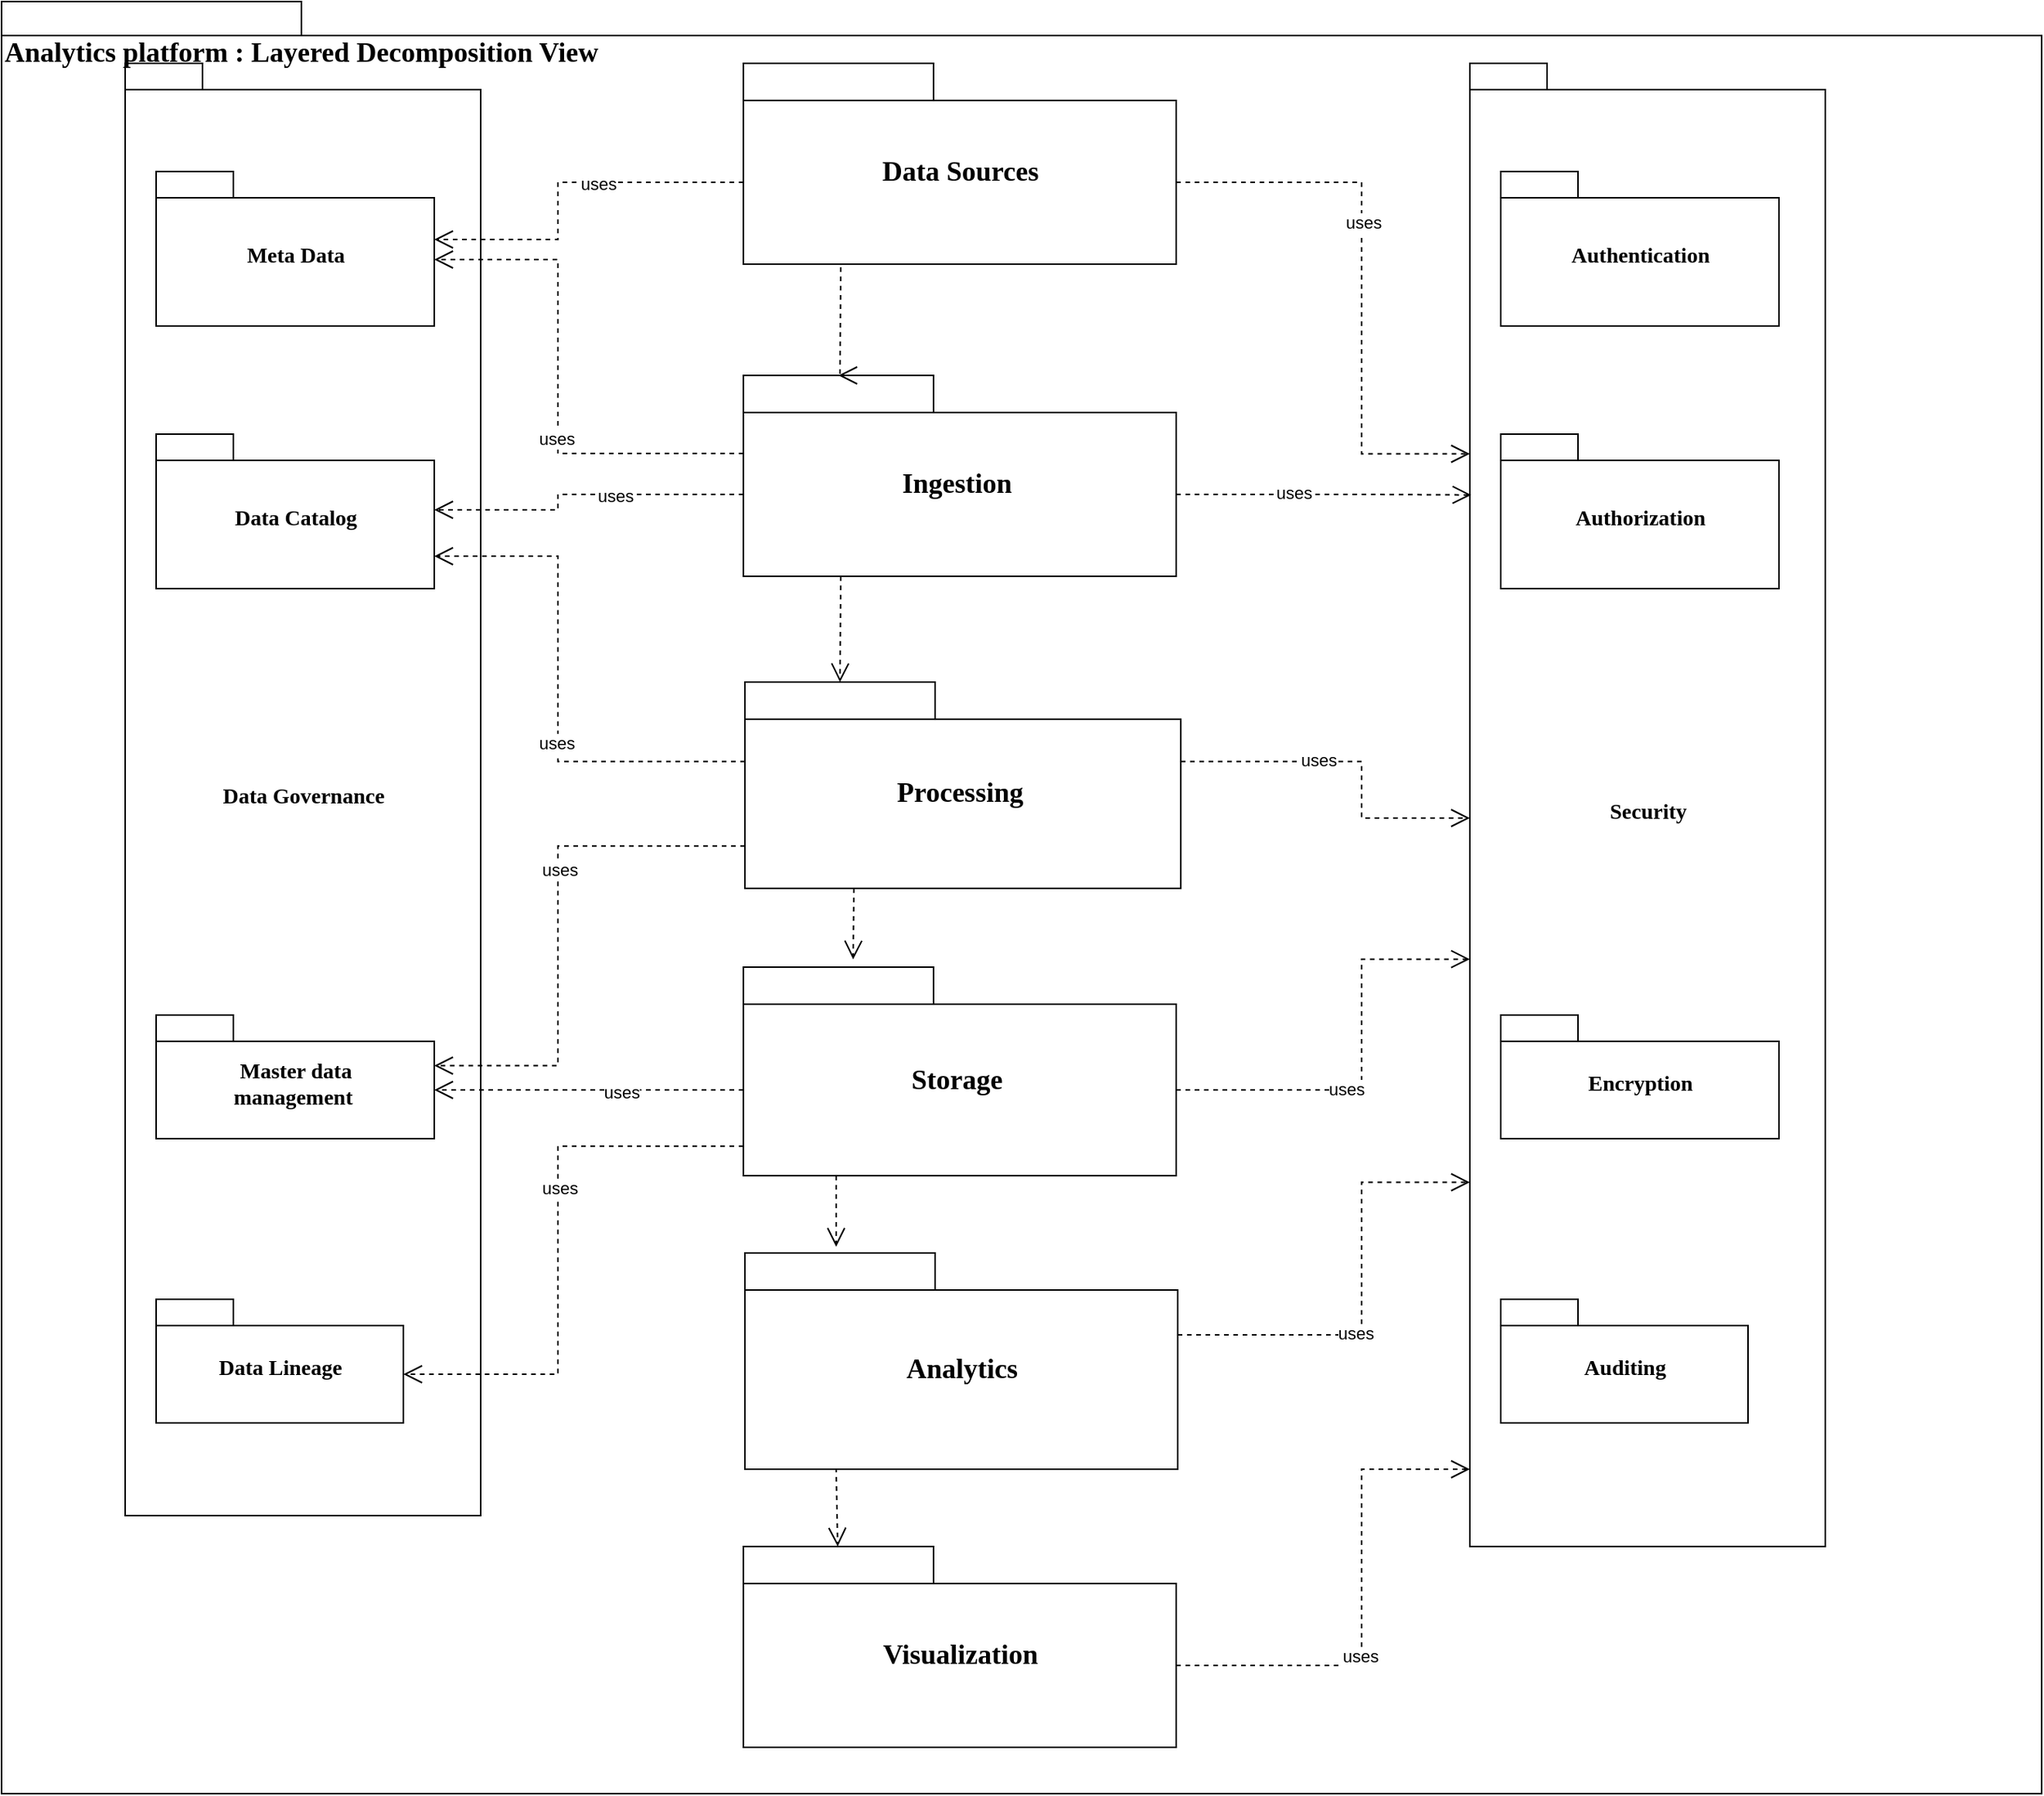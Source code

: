 <mxfile version="21.5.0" type="github">
  <diagram name="Page-1" id="b5b7bab2-c9e2-2cf4-8b2a-24fd1a2a6d21">
    <mxGraphModel dx="1395" dy="630" grid="1" gridSize="10" guides="1" tooltips="1" connect="1" arrows="1" fold="1" page="1" pageScale="1" pageWidth="827" pageHeight="1169" background="none" math="0" shadow="0">
      <root>
        <mxCell id="0" />
        <mxCell id="1" parent="0" />
        <mxCell id="6e0c8c40b5770093-72" value="" style="shape=folder;fontStyle=1;spacingTop=10;tabWidth=194;tabHeight=22;tabPosition=left;html=1;rounded=0;shadow=0;comic=0;labelBackgroundColor=none;strokeWidth=1;fillColor=none;fontFamily=Verdana;fontSize=10;align=center;" parent="1" vertex="1">
          <mxGeometry x="200" y="40" width="1320" height="1160" as="geometry" />
        </mxCell>
        <mxCell id="Ktcjv_wAiEfrh3ks5oHo-13" value="" style="group" vertex="1" connectable="0" parent="1">
          <mxGeometry x="280" y="80" width="230" height="940" as="geometry" />
        </mxCell>
        <mxCell id="Ktcjv_wAiEfrh3ks5oHo-14" value="&lt;font style=&quot;font-size: 14px;&quot;&gt;Data Governance&lt;/font&gt;" style="shape=folder;fontStyle=1;spacingTop=10;tabWidth=50;tabHeight=17;tabPosition=left;html=1;rounded=0;shadow=0;comic=0;labelBackgroundColor=none;strokeWidth=1;fontFamily=Verdana;fontSize=10;align=center;" vertex="1" parent="Ktcjv_wAiEfrh3ks5oHo-13">
          <mxGeometry width="230" height="940" as="geometry" />
        </mxCell>
        <mxCell id="Ktcjv_wAiEfrh3ks5oHo-17" value="" style="group" vertex="1" connectable="0" parent="Ktcjv_wAiEfrh3ks5oHo-13">
          <mxGeometry x="20" y="800" width="160" height="80" as="geometry" />
        </mxCell>
        <mxCell id="Ktcjv_wAiEfrh3ks5oHo-18" value="&lt;font style=&quot;font-size: 14px;&quot;&gt;Data Lineage&lt;/font&gt;" style="shape=folder;fontStyle=1;spacingTop=10;tabWidth=50;tabHeight=17;tabPosition=left;html=1;rounded=0;shadow=0;comic=0;labelBackgroundColor=none;strokeWidth=1;fontFamily=Verdana;fontSize=10;align=center;" vertex="1" parent="Ktcjv_wAiEfrh3ks5oHo-17">
          <mxGeometry width="160" height="80" as="geometry" />
        </mxCell>
        <mxCell id="Ktcjv_wAiEfrh3ks5oHo-15" value="" style="group" vertex="1" connectable="0" parent="Ktcjv_wAiEfrh3ks5oHo-13">
          <mxGeometry x="20" y="605" width="180" height="80" as="geometry" />
        </mxCell>
        <mxCell id="Ktcjv_wAiEfrh3ks5oHo-16" value="&lt;font style=&quot;font-size: 14px;&quot;&gt;Master data &lt;br&gt;management&amp;nbsp;&lt;/font&gt;" style="shape=folder;fontStyle=1;spacingTop=10;tabWidth=50;tabHeight=17;tabPosition=left;html=1;rounded=0;shadow=0;comic=0;labelBackgroundColor=none;strokeWidth=1;fontFamily=Verdana;fontSize=10;align=center;" vertex="1" parent="Ktcjv_wAiEfrh3ks5oHo-15">
          <mxGeometry y="11" width="180" height="80" as="geometry" />
        </mxCell>
        <mxCell id="6e0c8c40b5770093-6" value="" style="group" parent="Ktcjv_wAiEfrh3ks5oHo-13" vertex="1" connectable="0">
          <mxGeometry x="20" y="70" width="180" height="100" as="geometry" />
        </mxCell>
        <mxCell id="6e0c8c40b5770093-4" value="&lt;font style=&quot;font-size: 14px;&quot;&gt;Meta Data&lt;/font&gt;" style="shape=folder;fontStyle=1;spacingTop=10;tabWidth=50;tabHeight=17;tabPosition=left;html=1;rounded=0;shadow=0;comic=0;labelBackgroundColor=none;strokeWidth=1;fontFamily=Verdana;fontSize=10;align=center;" parent="6e0c8c40b5770093-6" vertex="1">
          <mxGeometry width="180" height="100" as="geometry" />
        </mxCell>
        <mxCell id="6e0c8c40b5770093-7" value="" style="group" parent="Ktcjv_wAiEfrh3ks5oHo-13" vertex="1" connectable="0">
          <mxGeometry x="20" y="240" width="180" height="100" as="geometry" />
        </mxCell>
        <mxCell id="6e0c8c40b5770093-8" value="&lt;font style=&quot;font-size: 14px;&quot;&gt;Data Catalog&lt;/font&gt;" style="shape=folder;fontStyle=1;spacingTop=10;tabWidth=50;tabHeight=17;tabPosition=left;html=1;rounded=0;shadow=0;comic=0;labelBackgroundColor=none;strokeWidth=1;fontFamily=Verdana;fontSize=10;align=center;" parent="6e0c8c40b5770093-7" vertex="1">
          <mxGeometry width="180" height="100" as="geometry" />
        </mxCell>
        <mxCell id="6e0c8c40b5770093-18" value="" style="group" parent="1" vertex="1" connectable="0">
          <mxGeometry x="680" y="80" width="280" height="130" as="geometry" />
        </mxCell>
        <mxCell id="6e0c8c40b5770093-11" value="&lt;font style=&quot;font-size: 18px;&quot;&gt;Data Sources&lt;/font&gt;" style="shape=folder;fontStyle=1;spacingTop=10;tabWidth=123;tabHeight=24;tabPosition=left;html=1;rounded=0;shadow=0;comic=0;labelBackgroundColor=none;strokeWidth=1;fontFamily=Verdana;fontSize=10;align=center;" parent="6e0c8c40b5770093-18" vertex="1">
          <mxGeometry width="280" height="130" as="geometry" />
        </mxCell>
        <mxCell id="6e0c8c40b5770093-19" value="" style="group" parent="1" vertex="1" connectable="0">
          <mxGeometry x="680" y="282" width="280" height="130" as="geometry" />
        </mxCell>
        <mxCell id="6e0c8c40b5770093-20" value="&lt;font style=&quot;font-size: 18px;&quot;&gt;Ingestion&amp;nbsp;&lt;/font&gt;" style="shape=folder;fontStyle=1;spacingTop=10;tabWidth=123;tabHeight=24;tabPosition=left;html=1;rounded=0;shadow=0;comic=0;labelBackgroundColor=none;strokeWidth=1;fontFamily=Verdana;fontSize=10;align=center;" parent="6e0c8c40b5770093-19" vertex="1">
          <mxGeometry width="280" height="130" as="geometry" />
        </mxCell>
        <mxCell id="6e0c8c40b5770093-67" style="edgeStyle=none;rounded=0;html=1;dashed=1;labelBackgroundColor=none;startFill=0;endArrow=open;endFill=0;endSize=10;fontFamily=Verdana;fontSize=10;exitX=0.25;exitY=1;exitDx=0;exitDy=0;exitPerimeter=0;" parent="1" source="6e0c8c40b5770093-33" edge="1">
          <mxGeometry relative="1" as="geometry">
            <mxPoint x="751" y="660" as="targetPoint" />
          </mxGeometry>
        </mxCell>
        <mxCell id="6e0c8c40b5770093-33" value="&lt;font style=&quot;font-size: 18px;&quot;&gt;Processing&amp;nbsp;&lt;/font&gt;" style="shape=folder;fontStyle=1;spacingTop=10;tabWidth=123;tabHeight=24;tabPosition=left;html=1;rounded=0;shadow=0;comic=0;labelBackgroundColor=none;strokeColor=#000000;strokeWidth=1;fillColor=#ffffff;fontFamily=Verdana;fontSize=10;fontColor=#000000;align=center;" parent="1" vertex="1">
          <mxGeometry x="681" y="480.5" width="282" height="133.5" as="geometry" />
        </mxCell>
        <mxCell id="6e0c8c40b5770093-47" value="&lt;font style=&quot;font-size: 18px;&quot;&gt;Storage&amp;nbsp;&lt;/font&gt;" style="shape=folder;fontStyle=1;spacingTop=10;tabWidth=123;tabHeight=24;tabPosition=left;html=1;rounded=0;shadow=0;comic=0;labelBackgroundColor=none;strokeWidth=1;fontFamily=Verdana;fontSize=10;align=center;" parent="1" vertex="1">
          <mxGeometry x="680" y="665" width="280" height="135" as="geometry" />
        </mxCell>
        <mxCell id="6e0c8c40b5770093-59" style="rounded=0;html=1;dashed=1;labelBackgroundColor=none;startFill=0;endArrow=open;endFill=0;endSize=10;fontFamily=Verdana;fontSize=10;entryX=0;entryY=0;entryPerimeter=0;edgeStyle=elbowEdgeStyle;entryDx=61.5;entryDy=0;exitX=0.225;exitY=1.015;exitDx=0;exitDy=0;exitPerimeter=0;" parent="1" edge="1" target="6e0c8c40b5770093-20" source="6e0c8c40b5770093-11">
          <mxGeometry relative="1" as="geometry">
            <mxPoint x="740" y="270" as="sourcePoint" />
            <mxPoint x="843.328" y="320.845" as="targetPoint" />
          </mxGeometry>
        </mxCell>
        <mxCell id="6e0c8c40b5770093-61" style="edgeStyle=none;rounded=0;html=1;dashed=1;labelBackgroundColor=none;startFill=0;endArrow=open;endFill=0;endSize=10;fontFamily=Verdana;fontSize=10;entryX=0;entryY=0;entryDx=61.5;entryDy=0;entryPerimeter=0;exitX=0.225;exitY=1;exitDx=0;exitDy=0;exitPerimeter=0;" parent="1" source="6e0c8c40b5770093-20" target="6e0c8c40b5770093-33" edge="1">
          <mxGeometry relative="1" as="geometry">
            <mxPoint x="790" y="500" as="targetPoint" />
          </mxGeometry>
        </mxCell>
        <mxCell id="6e0c8c40b5770093-73" value="&lt;font style=&quot;font-size: 18px;&quot;&gt;Analytics platform : Layered Decomposition View&lt;/font&gt;" style="text;html=1;align=left;verticalAlign=top;spacingTop=-4;fontSize=10;fontFamily=Verdana;fontStyle=1" parent="1" vertex="1">
          <mxGeometry x="200" y="60" width="200" height="20" as="geometry" />
        </mxCell>
        <mxCell id="Ktcjv_wAiEfrh3ks5oHo-6" value="&lt;font style=&quot;font-size: 18px;&quot;&gt;Analytics&lt;/font&gt;" style="shape=folder;fontStyle=1;spacingTop=10;tabWidth=123;tabHeight=24;tabPosition=left;html=1;rounded=0;shadow=0;comic=0;labelBackgroundColor=none;strokeWidth=1;fontFamily=Verdana;fontSize=10;align=center;" vertex="1" parent="1">
          <mxGeometry x="681" y="850" width="280" height="140" as="geometry" />
        </mxCell>
        <mxCell id="Ktcjv_wAiEfrh3ks5oHo-8" value="&lt;font style=&quot;font-size: 18px;&quot;&gt;Visualization&lt;/font&gt;" style="shape=folder;fontStyle=1;spacingTop=10;tabWidth=123;tabHeight=24;tabPosition=left;html=1;rounded=0;shadow=0;comic=0;labelBackgroundColor=none;strokeWidth=1;fontFamily=Verdana;fontSize=10;align=center;" vertex="1" parent="1">
          <mxGeometry x="680" y="1040" width="280" height="130" as="geometry" />
        </mxCell>
        <mxCell id="Ktcjv_wAiEfrh3ks5oHo-12" style="edgeStyle=none;rounded=0;html=1;dashed=1;labelBackgroundColor=none;startFill=0;endArrow=open;endFill=0;endSize=10;fontFamily=Verdana;fontSize=10;" edge="1" parent="1">
          <mxGeometry relative="1" as="geometry">
            <mxPoint x="741" y="990" as="sourcePoint" />
            <mxPoint x="741" y="1040" as="targetPoint" />
            <Array as="points">
              <mxPoint x="740" y="990" />
            </Array>
          </mxGeometry>
        </mxCell>
        <mxCell id="Ktcjv_wAiEfrh3ks5oHo-19" style="edgeStyle=none;rounded=0;html=1;dashed=1;labelBackgroundColor=none;startFill=0;endArrow=open;endFill=0;endSize=10;fontFamily=Verdana;fontSize=10;exitX=0.25;exitY=1;exitDx=0;exitDy=0;exitPerimeter=0;" edge="1" parent="1">
          <mxGeometry relative="1" as="geometry">
            <mxPoint x="740" y="800" as="sourcePoint" />
            <mxPoint x="740" y="846" as="targetPoint" />
          </mxGeometry>
        </mxCell>
        <mxCell id="Ktcjv_wAiEfrh3ks5oHo-20" style="rounded=0;html=1;dashed=1;labelBackgroundColor=none;startFill=0;endArrow=open;endFill=0;endSize=10;fontFamily=Verdana;fontSize=10;edgeStyle=elbowEdgeStyle;exitX=0;exitY=0;exitDx=0;exitDy=77;exitPerimeter=0;" edge="1" parent="1" source="6e0c8c40b5770093-11">
          <mxGeometry relative="1" as="geometry">
            <mxPoint x="753" y="222" as="sourcePoint" />
            <mxPoint x="480" y="194" as="targetPoint" />
            <Array as="points">
              <mxPoint x="560" y="180" />
            </Array>
          </mxGeometry>
        </mxCell>
        <mxCell id="Ktcjv_wAiEfrh3ks5oHo-21" value="uses" style="edgeLabel;html=1;align=center;verticalAlign=middle;resizable=0;points=[];" vertex="1" connectable="0" parent="Ktcjv_wAiEfrh3ks5oHo-20">
          <mxGeometry x="-0.203" y="1" relative="1" as="geometry">
            <mxPoint as="offset" />
          </mxGeometry>
        </mxCell>
        <mxCell id="Ktcjv_wAiEfrh3ks5oHo-24" style="rounded=0;html=1;dashed=1;labelBackgroundColor=none;startFill=0;endArrow=open;endFill=0;endSize=10;fontFamily=Verdana;fontSize=10;edgeStyle=elbowEdgeStyle;exitX=0;exitY=0;exitDx=0;exitDy=50.5;exitPerimeter=0;" edge="1" parent="1" source="6e0c8c40b5770093-20">
          <mxGeometry relative="1" as="geometry">
            <mxPoint x="690" y="167" as="sourcePoint" />
            <mxPoint x="480" y="207" as="targetPoint" />
            <Array as="points">
              <mxPoint x="560" y="270" />
            </Array>
          </mxGeometry>
        </mxCell>
        <mxCell id="Ktcjv_wAiEfrh3ks5oHo-25" value="uses" style="edgeLabel;html=1;align=center;verticalAlign=middle;resizable=0;points=[];" vertex="1" connectable="0" parent="Ktcjv_wAiEfrh3ks5oHo-24">
          <mxGeometry x="-0.203" y="1" relative="1" as="geometry">
            <mxPoint as="offset" />
          </mxGeometry>
        </mxCell>
        <mxCell id="Ktcjv_wAiEfrh3ks5oHo-26" style="rounded=0;html=1;dashed=1;labelBackgroundColor=none;startFill=0;endArrow=open;endFill=0;endSize=10;fontFamily=Verdana;fontSize=10;edgeStyle=elbowEdgeStyle;exitX=0;exitY=0;exitDx=0;exitDy=77;exitPerimeter=0;" edge="1" parent="1" source="6e0c8c40b5770093-20">
          <mxGeometry relative="1" as="geometry">
            <mxPoint x="684" y="366.5" as="sourcePoint" />
            <mxPoint x="480" y="369" as="targetPoint" />
            <Array as="points">
              <mxPoint x="560" y="370" />
            </Array>
          </mxGeometry>
        </mxCell>
        <mxCell id="Ktcjv_wAiEfrh3ks5oHo-27" value="uses" style="edgeLabel;html=1;align=center;verticalAlign=middle;resizable=0;points=[];" vertex="1" connectable="0" parent="Ktcjv_wAiEfrh3ks5oHo-26">
          <mxGeometry x="-0.203" y="1" relative="1" as="geometry">
            <mxPoint as="offset" />
          </mxGeometry>
        </mxCell>
        <mxCell id="Ktcjv_wAiEfrh3ks5oHo-38" style="rounded=0;html=1;dashed=1;labelBackgroundColor=none;startFill=0;endArrow=open;endFill=0;endSize=10;fontFamily=Verdana;fontSize=10;edgeStyle=elbowEdgeStyle;exitX=0;exitY=0;exitDx=0;exitDy=106.125;exitPerimeter=0;entryX=0;entryY=0;entryDx=180;entryDy=32.75;entryPerimeter=0;" edge="1" parent="1" source="6e0c8c40b5770093-33" target="Ktcjv_wAiEfrh3ks5oHo-16">
          <mxGeometry relative="1" as="geometry">
            <mxPoint x="630" y="664" as="sourcePoint" />
            <mxPoint x="520" y="741" as="targetPoint" />
            <Array as="points">
              <mxPoint x="560" y="660" />
            </Array>
          </mxGeometry>
        </mxCell>
        <mxCell id="Ktcjv_wAiEfrh3ks5oHo-39" value="uses" style="edgeLabel;html=1;align=center;verticalAlign=middle;resizable=0;points=[];" vertex="1" connectable="0" parent="Ktcjv_wAiEfrh3ks5oHo-38">
          <mxGeometry x="-0.203" y="1" relative="1" as="geometry">
            <mxPoint as="offset" />
          </mxGeometry>
        </mxCell>
        <mxCell id="Ktcjv_wAiEfrh3ks5oHo-40" style="rounded=0;html=1;dashed=1;labelBackgroundColor=none;startFill=0;endArrow=open;endFill=0;endSize=10;fontFamily=Verdana;fontSize=10;edgeStyle=elbowEdgeStyle;exitX=0;exitY=0;exitDx=0;exitDy=51.375;exitPerimeter=0;" edge="1" parent="1" source="6e0c8c40b5770093-33">
          <mxGeometry relative="1" as="geometry">
            <mxPoint x="680" y="409" as="sourcePoint" />
            <mxPoint x="480" y="399" as="targetPoint" />
            <Array as="points">
              <mxPoint x="560" y="470" />
            </Array>
          </mxGeometry>
        </mxCell>
        <mxCell id="Ktcjv_wAiEfrh3ks5oHo-41" value="uses" style="edgeLabel;html=1;align=center;verticalAlign=middle;resizable=0;points=[];" vertex="1" connectable="0" parent="Ktcjv_wAiEfrh3ks5oHo-40">
          <mxGeometry x="-0.203" y="1" relative="1" as="geometry">
            <mxPoint as="offset" />
          </mxGeometry>
        </mxCell>
        <mxCell id="Ktcjv_wAiEfrh3ks5oHo-42" style="rounded=0;html=1;dashed=1;labelBackgroundColor=none;startFill=0;endArrow=open;endFill=0;endSize=10;fontFamily=Verdana;fontSize=10;entryX=0;entryY=0;entryPerimeter=0;edgeStyle=elbowEdgeStyle;entryDx=160;entryDy=48.5;exitX=0;exitY=0.858;exitDx=0;exitDy=0;exitPerimeter=0;" edge="1" parent="1" source="6e0c8c40b5770093-47" target="Ktcjv_wAiEfrh3ks5oHo-18">
          <mxGeometry relative="1" as="geometry">
            <mxPoint x="650" y="850" as="sourcePoint" />
            <mxPoint x="380" y="837" as="targetPoint" />
            <Array as="points">
              <mxPoint x="560" y="860" />
            </Array>
          </mxGeometry>
        </mxCell>
        <mxCell id="Ktcjv_wAiEfrh3ks5oHo-43" value="uses" style="edgeLabel;html=1;align=center;verticalAlign=middle;resizable=0;points=[];" vertex="1" connectable="0" parent="Ktcjv_wAiEfrh3ks5oHo-42">
          <mxGeometry x="-0.203" y="1" relative="1" as="geometry">
            <mxPoint as="offset" />
          </mxGeometry>
        </mxCell>
        <mxCell id="Ktcjv_wAiEfrh3ks5oHo-44" style="rounded=0;html=1;dashed=1;labelBackgroundColor=none;startFill=0;endArrow=open;endFill=0;endSize=10;fontFamily=Verdana;fontSize=10;entryX=0;entryY=0;entryPerimeter=0;edgeStyle=elbowEdgeStyle;entryDx=180;entryDy=48.5;exitX=0;exitY=0;exitDx=0;exitDy=79.5;exitPerimeter=0;" edge="1" parent="1" source="6e0c8c40b5770093-47" target="Ktcjv_wAiEfrh3ks5oHo-16">
          <mxGeometry relative="1" as="geometry">
            <mxPoint x="740" y="738.5" as="sourcePoint" />
            <mxPoint x="470" y="725.5" as="targetPoint" />
          </mxGeometry>
        </mxCell>
        <mxCell id="Ktcjv_wAiEfrh3ks5oHo-45" value="uses" style="edgeLabel;html=1;align=center;verticalAlign=middle;resizable=0;points=[];" vertex="1" connectable="0" parent="Ktcjv_wAiEfrh3ks5oHo-44">
          <mxGeometry x="-0.203" y="1" relative="1" as="geometry">
            <mxPoint as="offset" />
          </mxGeometry>
        </mxCell>
        <mxCell id="Ktcjv_wAiEfrh3ks5oHo-68" value="" style="group" vertex="1" connectable="0" parent="1">
          <mxGeometry x="1150" y="80" width="230" height="1000" as="geometry" />
        </mxCell>
        <mxCell id="Ktcjv_wAiEfrh3ks5oHo-69" value="&lt;font style=&quot;font-size: 14px;&quot;&gt;Security&lt;/font&gt;" style="shape=folder;fontStyle=1;spacingTop=10;tabWidth=50;tabHeight=17;tabPosition=left;html=1;rounded=0;shadow=0;comic=0;labelBackgroundColor=none;strokeWidth=1;fontFamily=Verdana;fontSize=10;align=center;" vertex="1" parent="Ktcjv_wAiEfrh3ks5oHo-68">
          <mxGeometry width="230" height="960" as="geometry" />
        </mxCell>
        <mxCell id="Ktcjv_wAiEfrh3ks5oHo-70" value="" style="group" vertex="1" connectable="0" parent="Ktcjv_wAiEfrh3ks5oHo-68">
          <mxGeometry x="20" y="800" width="160" height="80" as="geometry" />
        </mxCell>
        <mxCell id="Ktcjv_wAiEfrh3ks5oHo-71" value="&lt;font style=&quot;font-size: 14px;&quot;&gt;Auditing&lt;/font&gt;" style="shape=folder;fontStyle=1;spacingTop=10;tabWidth=50;tabHeight=17;tabPosition=left;html=1;rounded=0;shadow=0;comic=0;labelBackgroundColor=none;strokeWidth=1;fontFamily=Verdana;fontSize=10;align=center;" vertex="1" parent="Ktcjv_wAiEfrh3ks5oHo-70">
          <mxGeometry width="160" height="80" as="geometry" />
        </mxCell>
        <mxCell id="Ktcjv_wAiEfrh3ks5oHo-72" value="" style="group" vertex="1" connectable="0" parent="Ktcjv_wAiEfrh3ks5oHo-68">
          <mxGeometry x="20" y="605" width="180" height="80" as="geometry" />
        </mxCell>
        <mxCell id="Ktcjv_wAiEfrh3ks5oHo-73" value="&lt;span style=&quot;font-size: 14px;&quot;&gt;Encryption&lt;/span&gt;" style="shape=folder;fontStyle=1;spacingTop=10;tabWidth=50;tabHeight=17;tabPosition=left;html=1;rounded=0;shadow=0;comic=0;labelBackgroundColor=none;strokeWidth=1;fontFamily=Verdana;fontSize=10;align=center;" vertex="1" parent="Ktcjv_wAiEfrh3ks5oHo-72">
          <mxGeometry y="11" width="180" height="80" as="geometry" />
        </mxCell>
        <mxCell id="Ktcjv_wAiEfrh3ks5oHo-74" value="" style="group" vertex="1" connectable="0" parent="Ktcjv_wAiEfrh3ks5oHo-68">
          <mxGeometry x="20" y="70" width="180" height="100" as="geometry" />
        </mxCell>
        <mxCell id="Ktcjv_wAiEfrh3ks5oHo-75" value="&lt;font style=&quot;font-size: 14px;&quot;&gt;Authentication&lt;/font&gt;" style="shape=folder;fontStyle=1;spacingTop=10;tabWidth=50;tabHeight=17;tabPosition=left;html=1;rounded=0;shadow=0;comic=0;labelBackgroundColor=none;strokeWidth=1;fontFamily=Verdana;fontSize=10;align=center;" vertex="1" parent="Ktcjv_wAiEfrh3ks5oHo-74">
          <mxGeometry width="180" height="100" as="geometry" />
        </mxCell>
        <mxCell id="Ktcjv_wAiEfrh3ks5oHo-76" value="" style="group" vertex="1" connectable="0" parent="Ktcjv_wAiEfrh3ks5oHo-68">
          <mxGeometry x="20" y="240" width="180" height="100" as="geometry" />
        </mxCell>
        <mxCell id="Ktcjv_wAiEfrh3ks5oHo-77" value="&lt;font style=&quot;font-size: 14px;&quot;&gt;Authorization&lt;/font&gt;" style="shape=folder;fontStyle=1;spacingTop=10;tabWidth=50;tabHeight=17;tabPosition=left;html=1;rounded=0;shadow=0;comic=0;labelBackgroundColor=none;strokeWidth=1;fontFamily=Verdana;fontSize=10;align=center;" vertex="1" parent="Ktcjv_wAiEfrh3ks5oHo-76">
          <mxGeometry width="180" height="100" as="geometry" />
        </mxCell>
        <mxCell id="Ktcjv_wAiEfrh3ks5oHo-78" style="rounded=0;html=1;dashed=1;labelBackgroundColor=none;startFill=0;endArrow=open;endFill=0;endSize=10;fontFamily=Verdana;fontSize=10;edgeStyle=elbowEdgeStyle;exitX=0;exitY=0;exitDx=280;exitDy=77;exitPerimeter=0;entryX=0;entryY=0;entryDx=0;entryDy=252.75;entryPerimeter=0;" edge="1" parent="1" source="6e0c8c40b5770093-11" target="Ktcjv_wAiEfrh3ks5oHo-69">
          <mxGeometry relative="1" as="geometry">
            <mxPoint x="1080" y="243" as="sourcePoint" />
            <mxPoint x="880" y="280" as="targetPoint" />
            <Array as="points">
              <mxPoint x="1080" y="338" />
            </Array>
          </mxGeometry>
        </mxCell>
        <mxCell id="Ktcjv_wAiEfrh3ks5oHo-79" value="uses" style="edgeLabel;html=1;align=center;verticalAlign=middle;resizable=0;points=[];" vertex="1" connectable="0" parent="Ktcjv_wAiEfrh3ks5oHo-78">
          <mxGeometry x="-0.203" y="1" relative="1" as="geometry">
            <mxPoint as="offset" />
          </mxGeometry>
        </mxCell>
        <mxCell id="Ktcjv_wAiEfrh3ks5oHo-80" style="rounded=0;html=1;dashed=1;labelBackgroundColor=none;startFill=0;endArrow=open;endFill=0;endSize=10;fontFamily=Verdana;fontSize=10;edgeStyle=elbowEdgeStyle;exitX=0;exitY=0;exitDx=280;exitDy=77;exitPerimeter=0;entryX=0.004;entryY=0.291;entryDx=0;entryDy=0;entryPerimeter=0;" edge="1" parent="1" source="6e0c8c40b5770093-20" target="Ktcjv_wAiEfrh3ks5oHo-69">
          <mxGeometry relative="1" as="geometry">
            <mxPoint x="960" y="350" as="sourcePoint" />
            <mxPoint x="1150" y="526" as="targetPoint" />
            <Array as="points">
              <mxPoint x="1080" y="531" />
            </Array>
          </mxGeometry>
        </mxCell>
        <mxCell id="Ktcjv_wAiEfrh3ks5oHo-81" value="uses" style="edgeLabel;html=1;align=center;verticalAlign=middle;resizable=0;points=[];" vertex="1" connectable="0" parent="Ktcjv_wAiEfrh3ks5oHo-80">
          <mxGeometry x="-0.203" y="1" relative="1" as="geometry">
            <mxPoint as="offset" />
          </mxGeometry>
        </mxCell>
        <mxCell id="Ktcjv_wAiEfrh3ks5oHo-82" style="rounded=0;html=1;dashed=1;labelBackgroundColor=none;startFill=0;endArrow=open;endFill=0;endSize=10;fontFamily=Verdana;fontSize=10;edgeStyle=elbowEdgeStyle;entryX=0;entryY=0;entryDx=0;entryDy=488.5;entryPerimeter=0;exitX=0;exitY=0;exitDx=282;exitDy=51.375;exitPerimeter=0;" edge="1" parent="1" source="6e0c8c40b5770093-33" target="Ktcjv_wAiEfrh3ks5oHo-69">
          <mxGeometry relative="1" as="geometry">
            <mxPoint x="963" y="550" as="sourcePoint" />
            <mxPoint x="1153" y="726" as="targetPoint" />
            <Array as="points">
              <mxPoint x="1080" y="550" />
            </Array>
          </mxGeometry>
        </mxCell>
        <mxCell id="Ktcjv_wAiEfrh3ks5oHo-83" value="uses" style="edgeLabel;html=1;align=center;verticalAlign=middle;resizable=0;points=[];" vertex="1" connectable="0" parent="Ktcjv_wAiEfrh3ks5oHo-82">
          <mxGeometry x="-0.203" y="1" relative="1" as="geometry">
            <mxPoint as="offset" />
          </mxGeometry>
        </mxCell>
        <mxCell id="Ktcjv_wAiEfrh3ks5oHo-84" style="rounded=0;html=1;dashed=1;labelBackgroundColor=none;startFill=0;endArrow=open;endFill=0;endSize=10;fontFamily=Verdana;fontSize=10;edgeStyle=elbowEdgeStyle;exitX=0;exitY=0;exitDx=280;exitDy=79.5;exitPerimeter=0;entryX=0;entryY=0.604;entryDx=0;entryDy=0;entryPerimeter=0;" edge="1" parent="1" source="6e0c8c40b5770093-47" target="Ktcjv_wAiEfrh3ks5oHo-69">
          <mxGeometry relative="1" as="geometry">
            <mxPoint x="963" y="720" as="sourcePoint" />
            <mxPoint x="1153" y="896" as="targetPoint" />
            <Array as="points">
              <mxPoint x="1080" y="700" />
            </Array>
          </mxGeometry>
        </mxCell>
        <mxCell id="Ktcjv_wAiEfrh3ks5oHo-85" value="uses" style="edgeLabel;html=1;align=center;verticalAlign=middle;resizable=0;points=[];" vertex="1" connectable="0" parent="Ktcjv_wAiEfrh3ks5oHo-84">
          <mxGeometry x="-0.203" y="1" relative="1" as="geometry">
            <mxPoint as="offset" />
          </mxGeometry>
        </mxCell>
        <mxCell id="Ktcjv_wAiEfrh3ks5oHo-86" style="rounded=0;html=1;dashed=1;labelBackgroundColor=none;startFill=0;endArrow=open;endFill=0;endSize=10;fontFamily=Verdana;fontSize=10;edgeStyle=elbowEdgeStyle;exitX=0;exitY=0;exitDx=280;exitDy=53;exitPerimeter=0;entryX=0;entryY=0;entryDx=0;entryDy=724.25;entryPerimeter=0;" edge="1" parent="1" source="Ktcjv_wAiEfrh3ks5oHo-6" target="Ktcjv_wAiEfrh3ks5oHo-69">
          <mxGeometry relative="1" as="geometry">
            <mxPoint x="940" y="920" as="sourcePoint" />
            <mxPoint x="1130" y="1096" as="targetPoint" />
            <Array as="points">
              <mxPoint x="1080" y="903" />
            </Array>
          </mxGeometry>
        </mxCell>
        <mxCell id="Ktcjv_wAiEfrh3ks5oHo-87" value="uses" style="edgeLabel;html=1;align=center;verticalAlign=middle;resizable=0;points=[];" vertex="1" connectable="0" parent="Ktcjv_wAiEfrh3ks5oHo-86">
          <mxGeometry x="-0.203" y="1" relative="1" as="geometry">
            <mxPoint as="offset" />
          </mxGeometry>
        </mxCell>
        <mxCell id="Ktcjv_wAiEfrh3ks5oHo-88" style="rounded=0;html=1;dashed=1;labelBackgroundColor=none;startFill=0;endArrow=open;endFill=0;endSize=10;fontFamily=Verdana;fontSize=10;edgeStyle=elbowEdgeStyle;exitX=0;exitY=0;exitDx=280;exitDy=77;exitPerimeter=0;" edge="1" parent="1" source="Ktcjv_wAiEfrh3ks5oHo-8">
          <mxGeometry relative="1" as="geometry">
            <mxPoint x="963" y="1120.5" as="sourcePoint" />
            <mxPoint x="1150" y="990" as="targetPoint" />
            <Array as="points">
              <mxPoint x="1080" y="1060" />
            </Array>
          </mxGeometry>
        </mxCell>
        <mxCell id="Ktcjv_wAiEfrh3ks5oHo-89" value="uses" style="edgeLabel;html=1;align=center;verticalAlign=middle;resizable=0;points=[];" vertex="1" connectable="0" parent="Ktcjv_wAiEfrh3ks5oHo-88">
          <mxGeometry x="-0.203" y="1" relative="1" as="geometry">
            <mxPoint as="offset" />
          </mxGeometry>
        </mxCell>
      </root>
    </mxGraphModel>
  </diagram>
</mxfile>
